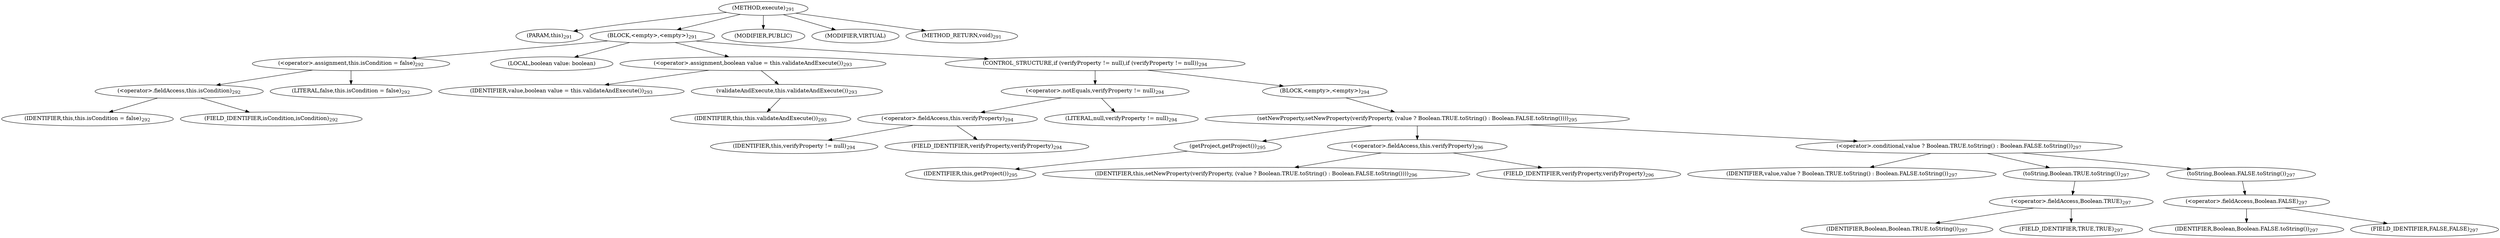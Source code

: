 digraph "execute" {  
"355" [label = <(METHOD,execute)<SUB>291</SUB>> ]
"28" [label = <(PARAM,this)<SUB>291</SUB>> ]
"356" [label = <(BLOCK,&lt;empty&gt;,&lt;empty&gt;)<SUB>291</SUB>> ]
"357" [label = <(&lt;operator&gt;.assignment,this.isCondition = false)<SUB>292</SUB>> ]
"358" [label = <(&lt;operator&gt;.fieldAccess,this.isCondition)<SUB>292</SUB>> ]
"359" [label = <(IDENTIFIER,this,this.isCondition = false)<SUB>292</SUB>> ]
"360" [label = <(FIELD_IDENTIFIER,isCondition,isCondition)<SUB>292</SUB>> ]
"361" [label = <(LITERAL,false,this.isCondition = false)<SUB>292</SUB>> ]
"362" [label = <(LOCAL,boolean value: boolean)> ]
"363" [label = <(&lt;operator&gt;.assignment,boolean value = this.validateAndExecute())<SUB>293</SUB>> ]
"364" [label = <(IDENTIFIER,value,boolean value = this.validateAndExecute())<SUB>293</SUB>> ]
"365" [label = <(validateAndExecute,this.validateAndExecute())<SUB>293</SUB>> ]
"27" [label = <(IDENTIFIER,this,this.validateAndExecute())<SUB>293</SUB>> ]
"366" [label = <(CONTROL_STRUCTURE,if (verifyProperty != null),if (verifyProperty != null))<SUB>294</SUB>> ]
"367" [label = <(&lt;operator&gt;.notEquals,verifyProperty != null)<SUB>294</SUB>> ]
"368" [label = <(&lt;operator&gt;.fieldAccess,this.verifyProperty)<SUB>294</SUB>> ]
"369" [label = <(IDENTIFIER,this,verifyProperty != null)<SUB>294</SUB>> ]
"370" [label = <(FIELD_IDENTIFIER,verifyProperty,verifyProperty)<SUB>294</SUB>> ]
"371" [label = <(LITERAL,null,verifyProperty != null)<SUB>294</SUB>> ]
"372" [label = <(BLOCK,&lt;empty&gt;,&lt;empty&gt;)<SUB>294</SUB>> ]
"373" [label = <(setNewProperty,setNewProperty(verifyProperty, (value ? Boolean.TRUE.toString() : Boolean.FALSE.toString())))<SUB>295</SUB>> ]
"374" [label = <(getProject,getProject())<SUB>295</SUB>> ]
"29" [label = <(IDENTIFIER,this,getProject())<SUB>295</SUB>> ]
"375" [label = <(&lt;operator&gt;.fieldAccess,this.verifyProperty)<SUB>296</SUB>> ]
"376" [label = <(IDENTIFIER,this,setNewProperty(verifyProperty, (value ? Boolean.TRUE.toString() : Boolean.FALSE.toString())))<SUB>296</SUB>> ]
"377" [label = <(FIELD_IDENTIFIER,verifyProperty,verifyProperty)<SUB>296</SUB>> ]
"378" [label = <(&lt;operator&gt;.conditional,value ? Boolean.TRUE.toString() : Boolean.FALSE.toString())<SUB>297</SUB>> ]
"379" [label = <(IDENTIFIER,value,value ? Boolean.TRUE.toString() : Boolean.FALSE.toString())<SUB>297</SUB>> ]
"380" [label = <(toString,Boolean.TRUE.toString())<SUB>297</SUB>> ]
"381" [label = <(&lt;operator&gt;.fieldAccess,Boolean.TRUE)<SUB>297</SUB>> ]
"382" [label = <(IDENTIFIER,Boolean,Boolean.TRUE.toString())<SUB>297</SUB>> ]
"383" [label = <(FIELD_IDENTIFIER,TRUE,TRUE)<SUB>297</SUB>> ]
"384" [label = <(toString,Boolean.FALSE.toString())<SUB>297</SUB>> ]
"385" [label = <(&lt;operator&gt;.fieldAccess,Boolean.FALSE)<SUB>297</SUB>> ]
"386" [label = <(IDENTIFIER,Boolean,Boolean.FALSE.toString())<SUB>297</SUB>> ]
"387" [label = <(FIELD_IDENTIFIER,FALSE,FALSE)<SUB>297</SUB>> ]
"388" [label = <(MODIFIER,PUBLIC)> ]
"389" [label = <(MODIFIER,VIRTUAL)> ]
"390" [label = <(METHOD_RETURN,void)<SUB>291</SUB>> ]
  "355" -> "28" 
  "355" -> "356" 
  "355" -> "388" 
  "355" -> "389" 
  "355" -> "390" 
  "356" -> "357" 
  "356" -> "362" 
  "356" -> "363" 
  "356" -> "366" 
  "357" -> "358" 
  "357" -> "361" 
  "358" -> "359" 
  "358" -> "360" 
  "363" -> "364" 
  "363" -> "365" 
  "365" -> "27" 
  "366" -> "367" 
  "366" -> "372" 
  "367" -> "368" 
  "367" -> "371" 
  "368" -> "369" 
  "368" -> "370" 
  "372" -> "373" 
  "373" -> "374" 
  "373" -> "375" 
  "373" -> "378" 
  "374" -> "29" 
  "375" -> "376" 
  "375" -> "377" 
  "378" -> "379" 
  "378" -> "380" 
  "378" -> "384" 
  "380" -> "381" 
  "381" -> "382" 
  "381" -> "383" 
  "384" -> "385" 
  "385" -> "386" 
  "385" -> "387" 
}
